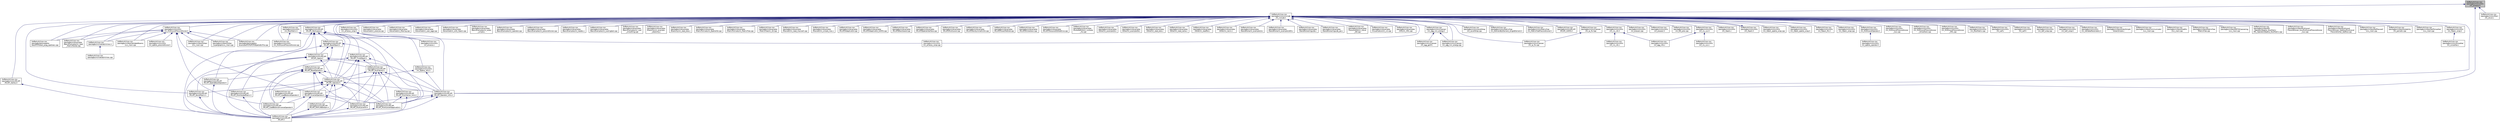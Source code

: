 digraph "3rdParty/trilinos-nox/packages/ml/src/Utils/ml_amesos.h"
{
  edge [fontname="Helvetica",fontsize="10",labelfontname="Helvetica",labelfontsize="10"];
  node [fontname="Helvetica",fontsize="10",shape=record];
  Node40 [label="3rdParty/trilinos-nox\l/packages/ml/src/Utils\l/ml_amesos.h",height=0.2,width=0.4,color="black", fillcolor="grey75", style="filled", fontcolor="black"];
  Node40 -> Node41 [dir="back",color="midnightblue",fontsize="10",style="solid",fontname="Helvetica"];
  Node41 [label="3rdParty/trilinos-nox\l/packages/ml/src/Include\l/ml_include.h",height=0.2,width=0.4,color="black", fillcolor="white", style="filled",URL="$d4/dfb/ml__include_8h.html"];
  Node41 -> Node42 [dir="back",color="midnightblue",fontsize="10",style="solid",fontname="Helvetica"];
  Node42 [label="3rdParty/trilinos-nox\l/packages/belos/epetra\l/example/PCPG/PCPGEpetraExFile.cpp",height=0.2,width=0.4,color="black", fillcolor="white", style="filled",URL="$d2/de7/_p_c_p_g_epetra_ex_file_8cpp.html"];
  Node41 -> Node43 [dir="back",color="midnightblue",fontsize="10",style="solid",fontname="Helvetica"];
  Node43 [label="3rdParty/trilinos-nox\l/packages/belos/epetra\l/test/PCPG/test_pcpg_epetraex.cpp",height=0.2,width=0.4,color="black", fillcolor="white", style="filled",URL="$d1/db6/test__pcpg__epetraex_8cpp.html"];
  Node41 -> Node44 [dir="back",color="midnightblue",fontsize="10",style="solid",fontname="Helvetica"];
  Node44 [label="3rdParty/trilinos-nox\l/packages/ml/examples\l/Advanced/ml_analyze.cpp",height=0.2,width=0.4,color="black", fillcolor="white", style="filled",URL="$d8/d40/ml__analyze_8cpp.html"];
  Node41 -> Node45 [dir="back",color="midnightblue",fontsize="10",style="solid",fontname="Helvetica"];
  Node45 [label="3rdParty/trilinos-nox\l/packages/ml/examples\l/Advanced/ml_filtering.cpp",height=0.2,width=0.4,color="black", fillcolor="white", style="filled",URL="$d1/d01/ml__filtering_8cpp.html"];
  Node41 -> Node46 [dir="back",color="midnightblue",fontsize="10",style="solid",fontname="Helvetica"];
  Node46 [label="3rdParty/trilinos-nox\l/packages/ml/examples\l/Advanced/ml_user_aggr.cpp",height=0.2,width=0.4,color="black", fillcolor="white", style="filled",URL="$de/d41/ml__user__aggr_8cpp.html"];
  Node41 -> Node47 [dir="back",color="midnightblue",fontsize="10",style="solid",fontname="Helvetica"];
  Node47 [label="3rdParty/trilinos-nox\l/packages/ml/examples\l/Advanced/ml_with_ifpack.cpp",height=0.2,width=0.4,color="black", fillcolor="white", style="filled",URL="$dd/dea/ml__with__ifpack_8cpp.html"];
  Node41 -> Node48 [dir="back",color="midnightblue",fontsize="10",style="solid",fontname="Helvetica"];
  Node48 [label="3rdParty/trilinos-nox\l/packages/ml/examples\l/BasicExamples/ml_aztec\l_simple.c",height=0.2,width=0.4,color="black", fillcolor="white", style="filled",URL="$d9/df7/ml__aztec__simple_8c.html"];
  Node41 -> Node49 [dir="back",color="midnightblue",fontsize="10",style="solid",fontname="Helvetica"];
  Node49 [label="3rdParty/trilinos-nox\l/packages/ml/examples\l/BasicExamples/ml_operator.cpp",height=0.2,width=0.4,color="black", fillcolor="white", style="filled",URL="$d4/d4d/ml__operator_8cpp.html"];
  Node41 -> Node50 [dir="back",color="midnightblue",fontsize="10",style="solid",fontname="Helvetica"];
  Node50 [label="3rdParty/trilinos-nox\l/packages/ml/examples\l/BasicExamples/ml_preconditioner.cpp",height=0.2,width=0.4,color="black", fillcolor="white", style="filled",URL="$d8/ded/ml__preconditioner_8cpp.html"];
  Node41 -> Node51 [dir="back",color="midnightblue",fontsize="10",style="solid",fontname="Helvetica"];
  Node51 [label="3rdParty/trilinos-nox\l/packages/ml/examples\l/BasicExamples/ml_read\l_MatrixMarket.cpp",height=0.2,width=0.4,color="black", fillcolor="white", style="filled",URL="$df/d76/ml__read___matrix_market_8cpp.html"];
  Node41 -> Node52 [dir="back",color="midnightblue",fontsize="10",style="solid",fontname="Helvetica"];
  Node52 [label="3rdParty/trilinos-nox\l/packages/ml/examples\l/BasicExamples/ml_readex.c",height=0.2,width=0.4,color="black", fillcolor="white", style="filled",URL="$d4/d1d/ml__readex_8c.html"];
  Node41 -> Node53 [dir="back",color="midnightblue",fontsize="10",style="solid",fontname="Helvetica"];
  Node53 [label="3rdParty/trilinos-nox\l/packages/ml/examples\l/BasicExamples/ml_scalingtest.cpp",height=0.2,width=0.4,color="black", fillcolor="white", style="filled",URL="$dc/d28/ml__scalingtest_8cpp.html"];
  Node41 -> Node54 [dir="back",color="midnightblue",fontsize="10",style="solid",fontname="Helvetica"];
  Node54 [label="3rdParty/trilinos-nox\l/packages/ml/examples\l/BasicExamples/ml_user\l_smoothing.cpp",height=0.2,width=0.4,color="black", fillcolor="white", style="filled",URL="$df/de6/ml__user__smoothing_8cpp.html"];
  Node41 -> Node55 [dir="back",color="midnightblue",fontsize="10",style="solid",fontname="Helvetica"];
  Node55 [label="3rdParty/trilinos-nox\l/packages/ml/examples\l/Elasticity/ml_example\l_elasticity.c",height=0.2,width=0.4,color="black", fillcolor="white", style="filled",URL="$d3/d7c/ml__example__elasticity_8c.html"];
  Node41 -> Node56 [dir="back",color="midnightblue",fontsize="10",style="solid",fontname="Helvetica"];
  Node56 [label="3rdParty/trilinos-nox\l/packages/ml/examples\l/Elasticity/ml_read_elas.c",height=0.2,width=0.4,color="black", fillcolor="white", style="filled",URL="$d4/d9b/_elasticity_2ml__read__elas_8c.html"];
  Node41 -> Node57 [dir="back",color="midnightblue",fontsize="10",style="solid",fontname="Helvetica"];
  Node57 [label="3rdParty/trilinos-nox\l/packages/ml/examples\l/MatrixFormats/ml_EpetraVbr.cpp",height=0.2,width=0.4,color="black", fillcolor="white", style="filled",URL="$de/dfc/ml___epetra_vbr_8cpp.html"];
  Node41 -> Node58 [dir="back",color="midnightblue",fontsize="10",style="solid",fontname="Helvetica"];
  Node58 [label="3rdParty/trilinos-nox\l/packages/ml/examples\l/MatrixFormats/ml_MatrixFree.cpp",height=0.2,width=0.4,color="black", fillcolor="white", style="filled",URL="$d0/d18/ml___matrix_free_8cpp.html"];
  Node41 -> Node59 [dir="back",color="midnightblue",fontsize="10",style="solid",fontname="Helvetica"];
  Node59 [label="3rdParty/trilinos-nox\l/packages/ml/examples\l/MatrixFree/ml_1D.cpp",height=0.2,width=0.4,color="black", fillcolor="white", style="filled",URL="$d2/d3f/ml__1_d_8cpp.html"];
  Node41 -> Node60 [dir="back",color="midnightblue",fontsize="10",style="solid",fontname="Helvetica"];
  Node60 [label="3rdParty/trilinos-nox\l/packages/ml/examples\l/Maxwell/ml_read_maxwell.cpp",height=0.2,width=0.4,color="black", fillcolor="white", style="filled",URL="$d1/d13/ml__read__maxwell_8cpp.html"];
  Node41 -> Node61 [dir="back",color="midnightblue",fontsize="10",style="solid",fontname="Helvetica"];
  Node61 [label="3rdParty/trilinos-nox\l/packages/ml/examples\l/Maxwell/ml_simple_max.c",height=0.2,width=0.4,color="black", fillcolor="white", style="filled",URL="$d5/d21/ml__simple__max_8c.html"];
  Node41 -> Node62 [dir="back",color="midnightblue",fontsize="10",style="solid",fontname="Helvetica"];
  Node62 [label="3rdParty/trilinos-nox\l/packages/ml/examples\l/MLAPI/AdaptiveSA.cpp",height=0.2,width=0.4,color="black", fillcolor="white", style="filled",URL="$d7/de8/_adaptive_s_a_8cpp.html"];
  Node41 -> Node63 [dir="back",color="midnightblue",fontsize="10",style="solid",fontname="Helvetica"];
  Node63 [label="3rdParty/trilinos-nox\l/packages/ml/examples\l/MLAPI/AdaptiveSA_SAMIS.cpp",height=0.2,width=0.4,color="black", fillcolor="white", style="filled",URL="$d3/df9/_adaptive_s_a___s_a_m_i_s_8cpp.html"];
  Node41 -> Node64 [dir="back",color="midnightblue",fontsize="10",style="solid",fontname="Helvetica"];
  Node64 [label="3rdParty/trilinos-nox\l/packages/ml/examples\l/MLAPI/Blackboard.cpp",height=0.2,width=0.4,color="black", fillcolor="white", style="filled",URL="$da/dd6/_blackboard_8cpp.html"];
  Node41 -> Node65 [dir="back",color="midnightblue",fontsize="10",style="solid",fontname="Helvetica"];
  Node65 [label="3rdParty/trilinos-nox\l/packages/ml/examples\l/MLAPI/EpetraInterface.cpp",height=0.2,width=0.4,color="black", fillcolor="white", style="filled",URL="$dd/df3/_epetra_interface_8cpp.html"];
  Node41 -> Node66 [dir="back",color="midnightblue",fontsize="10",style="solid",fontname="Helvetica"];
  Node66 [label="3rdParty/trilinos-nox\l/packages/ml/examples\l/MLAPI/MultiLevel.cpp",height=0.2,width=0.4,color="black", fillcolor="white", style="filled",URL="$db/d07/_multi_level_8cpp.html"];
  Node41 -> Node67 [dir="back",color="midnightblue",fontsize="10",style="solid",fontname="Helvetica"];
  Node67 [label="3rdParty/trilinos-nox\l/packages/ml/examples\l/MLAPI/NonSymmetricSA.cpp",height=0.2,width=0.4,color="black", fillcolor="white", style="filled",URL="$dc/dcf/_non_symmetric_s_a_8cpp.html"];
  Node41 -> Node68 [dir="back",color="midnightblue",fontsize="10",style="solid",fontname="Helvetica"];
  Node68 [label="3rdParty/trilinos-nox\l/packages/ml/examples\l/MLAPI/PowerMethod.cpp",height=0.2,width=0.4,color="black", fillcolor="white", style="filled",URL="$d7/d94/_power_method_8cpp.html"];
  Node41 -> Node69 [dir="back",color="midnightblue",fontsize="10",style="solid",fontname="Helvetica"];
  Node69 [label="3rdParty/trilinos-nox\l/packages/ml/examples\l/MLAPI/Richardson.cpp",height=0.2,width=0.4,color="black", fillcolor="white", style="filled",URL="$df/d7a/_richardson_8cpp.html"];
  Node41 -> Node70 [dir="back",color="midnightblue",fontsize="10",style="solid",fontname="Helvetica"];
  Node70 [label="3rdParty/trilinos-nox\l/packages/ml/examples\l/MLAPI/TwoLevelDDAdditive.cpp",height=0.2,width=0.4,color="black", fillcolor="white", style="filled",URL="$d8/da6/_two_level_d_d_additive_8cpp.html"];
  Node41 -> Node71 [dir="back",color="midnightblue",fontsize="10",style="solid",fontname="Helvetica"];
  Node71 [label="3rdParty/trilinos-nox\l/packages/ml/examples\l/MultipleRHS/ml_multiple\l_rhs.cpp",height=0.2,width=0.4,color="black", fillcolor="white", style="filled",URL="$da/d74/ml__multiple__rhs_8cpp.html"];
  Node41 -> Node72 [dir="back",color="midnightblue",fontsize="10",style="solid",fontname="Helvetica"];
  Node72 [label="3rdParty/trilinos-nox\l/packages/ml/examples\l/Other/ml_example2d.c",height=0.2,width=0.4,color="black", fillcolor="white", style="filled",URL="$d3/d64/ml__example2d_8c.html"];
  Node41 -> Node73 [dir="back",color="midnightblue",fontsize="10",style="solid",fontname="Helvetica"];
  Node73 [label="3rdParty/trilinos-nox\l/packages/ml/examples\l/Other/ml_example3d.c",height=0.2,width=0.4,color="black", fillcolor="white", style="filled",URL="$d2/de3/ml__example3d_8c.html"];
  Node41 -> Node74 [dir="back",color="midnightblue",fontsize="10",style="solid",fontname="Helvetica"];
  Node74 [label="3rdParty/trilinos-nox\l/packages/ml/examples\l/Other/ml_read_elas.c",height=0.2,width=0.4,color="black", fillcolor="white", style="filled",URL="$d3/dd7/_other_2ml__read__elas_8c.html"];
  Node41 -> Node75 [dir="back",color="midnightblue",fontsize="10",style="solid",fontname="Helvetica"];
  Node75 [label="3rdParty/trilinos-nox\l/packages/ml/examples\l/Other/ml_read_salsa.c",height=0.2,width=0.4,color="black", fillcolor="white", style="filled",URL="$d5/d0b/ml__read__salsa_8c.html"];
  Node41 -> Node76 [dir="back",color="midnightblue",fontsize="10",style="solid",fontname="Helvetica"];
  Node76 [label="3rdParty/trilinos-nox\l/packages/ml/examples\l/Other/ml_readfile.c",height=0.2,width=0.4,color="black", fillcolor="white", style="filled",URL="$d4/d26/ml__readfile_8c.html"];
  Node41 -> Node77 [dir="back",color="midnightblue",fontsize="10",style="solid",fontname="Helvetica"];
  Node77 [label="3rdParty/trilinos-nox\l/packages/ml/examples\l/Other/ml_recirc.c",height=0.2,width=0.4,color="black", fillcolor="white", style="filled",URL="$d3/dab/ml__recirc_8c.html"];
  Node41 -> Node78 [dir="back",color="midnightblue",fontsize="10",style="solid",fontname="Helvetica"];
  Node78 [label="3rdParty/trilinos-nox\l/packages/ml/examples\l/StandAlone/ml_example1d.c",height=0.2,width=0.4,color="black", fillcolor="white", style="filled",URL="$dd/da7/ml__example1d_8c.html"];
  Node41 -> Node79 [dir="back",color="midnightblue",fontsize="10",style="solid",fontname="Helvetica"];
  Node79 [label="3rdParty/trilinos-nox\l/packages/ml/examples\l/StandAlone/ml_example1dGS.c",height=0.2,width=0.4,color="black", fillcolor="white", style="filled",URL="$db/d37/ml__example1d_g_s_8c.html"];
  Node41 -> Node80 [dir="back",color="midnightblue",fontsize="10",style="solid",fontname="Helvetica"];
  Node80 [label="3rdParty/trilinos-nox\l/packages/ml/examples\l/StandAlone/mlguide.c",height=0.2,width=0.4,color="black", fillcolor="white", style="filled",URL="$d5/d8c/mlguide_8c.html"];
  Node41 -> Node81 [dir="back",color="midnightblue",fontsize="10",style="solid",fontname="Helvetica"];
  Node81 [label="3rdParty/trilinos-nox\l/packages/ml/examples\l/StandAlone/mlguide_par.c",height=0.2,width=0.4,color="black", fillcolor="white", style="filled",URL="$da/db8/mlguide__par_8c.html"];
  Node41 -> Node82 [dir="back",color="midnightblue",fontsize="10",style="solid",fontname="Helvetica"];
  Node82 [label="3rdParty/trilinos-nox\l/packages/ml/examples\l/TwoLevelDD/ml_2level\l_DD.cpp",height=0.2,width=0.4,color="black", fillcolor="white", style="filled",URL="$d9/d91/ml__2level___d_d_8cpp.html"];
  Node41 -> Node83 [dir="back",color="midnightblue",fontsize="10",style="solid",fontname="Helvetica"];
  Node83 [label="3rdParty/trilinos-nox\l/packages/ml/examples\l/Visualization/ml_viz.cpp",height=0.2,width=0.4,color="black", fillcolor="white", style="filled",URL="$d3/d8c/ml__viz_8cpp.html"];
  Node41 -> Node84 [dir="back",color="midnightblue",fontsize="10",style="solid",fontname="Helvetica"];
  Node84 [label="3rdParty/trilinos-nox\l/packages/ml/examples\l/XML/ml_XML.cpp",height=0.2,width=0.4,color="black", fillcolor="white", style="filled",URL="$dc/de3/ml___x_m_l_8cpp.html"];
  Node41 -> Node85 [dir="back",color="midnightblue",fontsize="10",style="solid",fontname="Helvetica"];
  Node85 [label="3rdParty/trilinos-nox\l/packages/ml/matlab/mlmex.h",height=0.2,width=0.4,color="black", fillcolor="white", style="filled",URL="$dc/d04/mlmex_8h.html"];
  Node85 -> Node86 [dir="back",color="midnightblue",fontsize="10",style="solid",fontname="Helvetica"];
  Node86 [label="3rdParty/trilinos-nox\l/packages/ml/matlab/mlmex.cpp",height=0.2,width=0.4,color="black", fillcolor="white", style="filled",URL="$df/d03/mlmex_8cpp.html"];
  Node41 -> Node87 [dir="back",color="midnightblue",fontsize="10",style="solid",fontname="Helvetica"];
  Node87 [label="3rdParty/trilinos-nox\l/packages/ml/src/Coarsen\l/ml_agg_min_energy.h",height=0.2,width=0.4,color="black", fillcolor="white", style="filled",URL="$d3/d4f/ml__agg__min__energy_8h.html"];
  Node87 -> Node88 [dir="back",color="midnightblue",fontsize="10",style="solid",fontname="Helvetica"];
  Node88 [label="3rdParty/trilinos-nox\l/packages/ml/src/Coarsen\l/ml_agg_genP.c",height=0.2,width=0.4,color="black", fillcolor="white", style="filled",URL="$d3/d7d/ml__agg__gen_p_8c.html"];
  Node87 -> Node89 [dir="back",color="midnightblue",fontsize="10",style="solid",fontname="Helvetica"];
  Node89 [label="3rdParty/trilinos-nox\l/packages/ml/src/Coarsen\l/ml_agg_min_energy.cpp",height=0.2,width=0.4,color="black", fillcolor="white", style="filled",URL="$d7/d1e/ml__agg__min__energy_8cpp.html"];
  Node41 -> Node89 [dir="back",color="midnightblue",fontsize="10",style="solid",fontname="Helvetica"];
  Node41 -> Node90 [dir="back",color="midnightblue",fontsize="10",style="solid",fontname="Helvetica"];
  Node90 [label="3rdParty/trilinos-nox\l/packages/ml/src/Coarsen\l/ml_qr_fix.cpp",height=0.2,width=0.4,color="black", fillcolor="white", style="filled",URL="$dc/dee/ml__qr__fix_8cpp.html"];
  Node41 -> Node91 [dir="back",color="midnightblue",fontsize="10",style="solid",fontname="Helvetica"];
  Node91 [label="3rdParty/trilinos-nox\l/packages/ml/src/Coarsen\l/ml_qr_fix.hpp",height=0.2,width=0.4,color="black", fillcolor="white", style="filled",URL="$d5/dce/ml__qr__fix_8hpp.html"];
  Node91 -> Node90 [dir="back",color="midnightblue",fontsize="10",style="solid",fontname="Helvetica"];
  Node41 -> Node92 [dir="back",color="midnightblue",fontsize="10",style="solid",fontname="Helvetica"];
  Node92 [label="3rdParty/trilinos-nox\l/packages/ml/src/LevelWrap\l/ml_LevelWrap.cpp",height=0.2,width=0.4,color="black", fillcolor="white", style="filled",URL="$d0/d7e/ml___level_wrap_8cpp.html"];
  Node41 -> Node93 [dir="back",color="midnightblue",fontsize="10",style="solid",fontname="Helvetica"];
  Node93 [label="3rdParty/trilinos-nox\l/packages/ml/src/MatrixFree\l/ml_ElementByElement_SingleElement.h",height=0.2,width=0.4,color="black", fillcolor="white", style="filled",URL="$d2/def/ml___element_by_element___single_element_8h.html"];
  Node41 -> Node94 [dir="back",color="midnightblue",fontsize="10",style="solid",fontname="Helvetica"];
  Node94 [label="3rdParty/trilinos-nox\l/packages/ml/src/MatrixFree\l/ml_MatrixFreePreconditioner.h",height=0.2,width=0.4,color="black", fillcolor="white", style="filled",URL="$d9/db7/ml___matrix_free_preconditioner_8h.html"];
  Node41 -> Node95 [dir="back",color="midnightblue",fontsize="10",style="solid",fontname="Helvetica"];
  Node95 [label="3rdParty/trilinos-nox\l/packages/ml/src/MLAPI\l/MLAPI_Workspace.h",height=0.2,width=0.4,color="black", fillcolor="white", style="filled",URL="$dc/d94/_m_l_a_p_i___workspace_8h.html",tooltip="Collection of utilities for workspace. "];
  Node95 -> Node96 [dir="back",color="midnightblue",fontsize="10",style="solid",fontname="Helvetica"];
  Node96 [label="3rdParty/trilinos-nox\l/packages/ml/src/MLAPI\l/MLAPI.h",height=0.2,width=0.4,color="black", fillcolor="white", style="filled",URL="$d2/d11/_m_l_a_p_i_8h.html"];
  Node95 -> Node97 [dir="back",color="midnightblue",fontsize="10",style="solid",fontname="Helvetica"];
  Node97 [label="3rdParty/trilinos-nox\l/packages/ml/src/MLAPI\l/MLAPI_BaseObject.h",height=0.2,width=0.4,color="black", fillcolor="white", style="filled",URL="$dc/db3/_m_l_a_p_i___base_object_8h.html",tooltip="Base MLAPI object. "];
  Node97 -> Node96 [dir="back",color="midnightblue",fontsize="10",style="solid",fontname="Helvetica"];
  Node97 -> Node98 [dir="back",color="midnightblue",fontsize="10",style="solid",fontname="Helvetica"];
  Node98 [label="3rdParty/trilinos-nox\l/packages/ml/src/MLAPI\l/MLAPI_Space.h",height=0.2,width=0.4,color="black", fillcolor="white", style="filled",URL="$d4/d8b/_m_l_a_p_i___space_8h.html",tooltip="Class to specify the number and distribution among processes of elements. "];
  Node98 -> Node96 [dir="back",color="midnightblue",fontsize="10",style="solid",fontname="Helvetica"];
  Node98 -> Node99 [dir="back",color="midnightblue",fontsize="10",style="solid",fontname="Helvetica"];
  Node99 [label="3rdParty/trilinos-nox\l/packages/ml/src/MLAPI\l/MLAPI_MultiVector.h",height=0.2,width=0.4,color="black", fillcolor="white", style="filled",URL="$d6/d32/_m_l_a_p_i___multi_vector_8h.html",tooltip="MLAPI wrapper for double vectors. "];
  Node99 -> Node96 [dir="back",color="midnightblue",fontsize="10",style="solid",fontname="Helvetica"];
  Node99 -> Node100 [dir="back",color="midnightblue",fontsize="10",style="solid",fontname="Helvetica"];
  Node100 [label="3rdParty/trilinos-nox\l/packages/ml/src/MLAPI\l/MLAPI_MultiVector_Utils.h",height=0.2,width=0.4,color="black", fillcolor="white", style="filled",URL="$d0/dfa/_m_l_a_p_i___multi_vector___utils_8h.html",tooltip="Utilities for MultiVector&#39;s. "];
  Node100 -> Node96 [dir="back",color="midnightblue",fontsize="10",style="solid",fontname="Helvetica"];
  Node100 -> Node101 [dir="back",color="midnightblue",fontsize="10",style="solid",fontname="Helvetica"];
  Node101 [label="3rdParty/trilinos-nox\l/packages/ml/src/MLAPI\l/MLAPI_MultiLevelAdaptiveSA.h",height=0.2,width=0.4,color="black", fillcolor="white", style="filled",URL="$d8/d34/_m_l_a_p_i___multi_level_adaptive_s_a_8h.html",tooltip="Adaptive smoothed aggregation preconditioner. "];
  Node101 -> Node96 [dir="back",color="midnightblue",fontsize="10",style="solid",fontname="Helvetica"];
  Node99 -> Node102 [dir="back",color="midnightblue",fontsize="10",style="solid",fontname="Helvetica"];
  Node102 [label="3rdParty/trilinos-nox\l/packages/ml/src/MLAPI\l/MLAPI_Operator.h",height=0.2,width=0.4,color="black", fillcolor="white", style="filled",URL="$da/d2e/_m_l_a_p_i___operator_8h.html",tooltip="Basic class to define operators within MLAPI. "];
  Node102 -> Node96 [dir="back",color="midnightblue",fontsize="10",style="solid",fontname="Helvetica"];
  Node102 -> Node103 [dir="back",color="midnightblue",fontsize="10",style="solid",fontname="Helvetica"];
  Node103 [label="3rdParty/trilinos-nox\l/packages/ml/src/MLAPI\l/MLAPI_Operator_Utils.h",height=0.2,width=0.4,color="black", fillcolor="white", style="filled",URL="$d0/de3/_m_l_a_p_i___operator___utils_8h.html",tooltip="Suite of utilities for MLAPI::Operator objects. "];
  Node103 -> Node96 [dir="back",color="midnightblue",fontsize="10",style="solid",fontname="Helvetica"];
  Node103 -> Node104 [dir="back",color="midnightblue",fontsize="10",style="solid",fontname="Helvetica"];
  Node104 [label="3rdParty/trilinos-nox\l/packages/ml/src/MLAPI\l/MLAPI_MultiLevelSA.h",height=0.2,width=0.4,color="black", fillcolor="white", style="filled",URL="$d5/d66/_m_l_a_p_i___multi_level_s_a_8h.html",tooltip="Standard smoothed aggregation multilevel preconditioner. "];
  Node104 -> Node96 [dir="back",color="midnightblue",fontsize="10",style="solid",fontname="Helvetica"];
  Node103 -> Node101 [dir="back",color="midnightblue",fontsize="10",style="solid",fontname="Helvetica"];
  Node102 -> Node105 [dir="back",color="midnightblue",fontsize="10",style="solid",fontname="Helvetica"];
  Node105 [label="3rdParty/trilinos-nox\l/packages/ml/src/MLAPI\l/MLAPI_InverseOperator.h",height=0.2,width=0.4,color="black", fillcolor="white", style="filled",URL="$da/d94/_m_l_a_p_i___inverse_operator_8h.html",tooltip="Base class for smoothers and coarse solvers. "];
  Node105 -> Node96 [dir="back",color="midnightblue",fontsize="10",style="solid",fontname="Helvetica"];
  Node105 -> Node104 [dir="back",color="midnightblue",fontsize="10",style="solid",fontname="Helvetica"];
  Node105 -> Node101 [dir="back",color="midnightblue",fontsize="10",style="solid",fontname="Helvetica"];
  Node105 -> Node106 [dir="back",color="midnightblue",fontsize="10",style="solid",fontname="Helvetica"];
  Node106 [label="3rdParty/trilinos-nox\l/packages/ml/src/MLAPI\l/MLAPI_LoadBalanceInverseOperator.h",height=0.2,width=0.4,color="black", fillcolor="white", style="filled",URL="$d4/dc7/_m_l_a_p_i___load_balance_inverse_operator_8h.html",tooltip="wraps an MLAPI inverseoperator with zero rows on some processors. "];
  Node102 -> Node104 [dir="back",color="midnightblue",fontsize="10",style="solid",fontname="Helvetica"];
  Node102 -> Node101 [dir="back",color="midnightblue",fontsize="10",style="solid",fontname="Helvetica"];
  Node102 -> Node107 [dir="back",color="midnightblue",fontsize="10",style="solid",fontname="Helvetica"];
  Node107 [label="3rdParty/trilinos-nox\l/packages/ml/src/MLAPI\l/MLAPI_MATLABStream.h",height=0.2,width=0.4,color="black", fillcolor="white", style="filled",URL="$d5/d85/_m_l_a_p_i___m_a_t_l_a_b_stream_8h.html",tooltip="Basic stream to save in a MATLAB-compatible file MLAPI objects. "];
  Node107 -> Node96 [dir="back",color="midnightblue",fontsize="10",style="solid",fontname="Helvetica"];
  Node102 -> Node108 [dir="back",color="midnightblue",fontsize="10",style="solid",fontname="Helvetica"];
  Node108 [label="3rdParty/trilinos-nox\l/packages/ml/src/MLAPI\l/MLAPI_SerialMatrix.h",height=0.2,width=0.4,color="black", fillcolor="white", style="filled",URL="$de/da1/_m_l_a_p_i___serial_matrix_8h.html",tooltip="MATLAB-like serial matrix. "];
  Node108 -> Node96 [dir="back",color="midnightblue",fontsize="10",style="solid",fontname="Helvetica"];
  Node102 -> Node109 [dir="back",color="midnightblue",fontsize="10",style="solid",fontname="Helvetica"];
  Node109 [label="3rdParty/trilinos-nox\l/packages/ml/src/MLAPI\l/MLAPI_DistributedMatrix.h",height=0.2,width=0.4,color="black", fillcolor="white", style="filled",URL="$d7/d2a/_m_l_a_p_i___distributed_matrix_8h.html",tooltip="MLAPI wrapper for Epetra_FECrsMatrix, which allows MATLAB-like syntax. "];
  Node109 -> Node96 [dir="back",color="midnightblue",fontsize="10",style="solid",fontname="Helvetica"];
  Node102 -> Node110 [dir="back",color="midnightblue",fontsize="10",style="solid",fontname="Helvetica"];
  Node110 [label="3rdParty/trilinos-nox\l/packages/ml/src/MLAPI\l/MLAPI_LoadBalanceOperator.h",height=0.2,width=0.4,color="black", fillcolor="white", style="filled",URL="$dc/d07/_m_l_a_p_i___load_balance_operator_8h.html",tooltip="wraps an MLAPI operator with zero rows on some processors. "];
  Node110 -> Node106 [dir="back",color="midnightblue",fontsize="10",style="solid",fontname="Helvetica"];
  Node99 -> Node103 [dir="back",color="midnightblue",fontsize="10",style="solid",fontname="Helvetica"];
  Node99 -> Node104 [dir="back",color="midnightblue",fontsize="10",style="solid",fontname="Helvetica"];
  Node99 -> Node101 [dir="back",color="midnightblue",fontsize="10",style="solid",fontname="Helvetica"];
  Node98 -> Node102 [dir="back",color="midnightblue",fontsize="10",style="solid",fontname="Helvetica"];
  Node98 -> Node103 [dir="back",color="midnightblue",fontsize="10",style="solid",fontname="Helvetica"];
  Node98 -> Node108 [dir="back",color="midnightblue",fontsize="10",style="solid",fontname="Helvetica"];
  Node98 -> Node109 [dir="back",color="midnightblue",fontsize="10",style="solid",fontname="Helvetica"];
  Node97 -> Node99 [dir="back",color="midnightblue",fontsize="10",style="solid",fontname="Helvetica"];
  Node97 -> Node111 [dir="back",color="midnightblue",fontsize="10",style="solid",fontname="Helvetica"];
  Node111 [label="3rdParty/trilinos-nox\l/packages/ml/src/MLAPI\l/MLAPI_BaseOperator.h",height=0.2,width=0.4,color="black", fillcolor="white", style="filled",URL="$d1/dbf/_m_l_a_p_i___base_operator_8h.html",tooltip="Base MLAPI operator. "];
  Node111 -> Node102 [dir="back",color="midnightblue",fontsize="10",style="solid",fontname="Helvetica"];
  Node111 -> Node105 [dir="back",color="midnightblue",fontsize="10",style="solid",fontname="Helvetica"];
  Node111 -> Node96 [dir="back",color="midnightblue",fontsize="10",style="solid",fontname="Helvetica"];
  Node111 -> Node112 [dir="back",color="midnightblue",fontsize="10",style="solid",fontname="Helvetica"];
  Node112 [label="3rdParty/trilinos-nox\l/packages/ml/src/MLAPI\l/MLAPI_EpetraBaseOperator.h",height=0.2,width=0.4,color="black", fillcolor="white", style="filled",URL="$dd/d77/_m_l_a_p_i___epetra_base_operator_8h.html",tooltip="Basic class to wrap MLAPI::InverseOperator into Epetra_Operator. "];
  Node112 -> Node96 [dir="back",color="midnightblue",fontsize="10",style="solid",fontname="Helvetica"];
  Node111 -> Node104 [dir="back",color="midnightblue",fontsize="10",style="solid",fontname="Helvetica"];
  Node111 -> Node101 [dir="back",color="midnightblue",fontsize="10",style="solid",fontname="Helvetica"];
  Node111 -> Node106 [dir="back",color="midnightblue",fontsize="10",style="solid",fontname="Helvetica"];
  Node95 -> Node98 [dir="back",color="midnightblue",fontsize="10",style="solid",fontname="Helvetica"];
  Node95 -> Node113 [dir="back",color="midnightblue",fontsize="10",style="solid",fontname="Helvetica"];
  Node113 [label="3rdParty/trilinos-nox\l/packages/ml/src/MLAPI\l/MLAPI_TimeObject.h",height=0.2,width=0.4,color="black", fillcolor="white", style="filled",URL="$df/d6f/_m_l_a_p_i___time_object_8h.html"];
  Node113 -> Node99 [dir="back",color="midnightblue",fontsize="10",style="solid",fontname="Helvetica"];
  Node113 -> Node102 [dir="back",color="midnightblue",fontsize="10",style="solid",fontname="Helvetica"];
  Node113 -> Node105 [dir="back",color="midnightblue",fontsize="10",style="solid",fontname="Helvetica"];
  Node113 -> Node104 [dir="back",color="midnightblue",fontsize="10",style="solid",fontname="Helvetica"];
  Node113 -> Node101 [dir="back",color="midnightblue",fontsize="10",style="solid",fontname="Helvetica"];
  Node113 -> Node106 [dir="back",color="midnightblue",fontsize="10",style="solid",fontname="Helvetica"];
  Node95 -> Node102 [dir="back",color="midnightblue",fontsize="10",style="solid",fontname="Helvetica"];
  Node95 -> Node112 [dir="back",color="midnightblue",fontsize="10",style="solid",fontname="Helvetica"];
  Node95 -> Node104 [dir="back",color="midnightblue",fontsize="10",style="solid",fontname="Helvetica"];
  Node95 -> Node101 [dir="back",color="midnightblue",fontsize="10",style="solid",fontname="Helvetica"];
  Node41 -> Node103 [dir="back",color="midnightblue",fontsize="10",style="solid",fontname="Helvetica"];
  Node41 -> Node114 [dir="back",color="midnightblue",fontsize="10",style="solid",fontname="Helvetica"];
  Node114 [label="3rdParty/trilinos-nox\l/packages/ml/src/MLAPI\l/MLAPI_Gallery.h",height=0.2,width=0.4,color="black", fillcolor="white", style="filled",URL="$d3/d28/_m_l_a_p_i___gallery_8h.html",tooltip="MLAPI interface to the Galeri package. "];
  Node114 -> Node96 [dir="back",color="midnightblue",fontsize="10",style="solid",fontname="Helvetica"];
  Node41 -> Node108 [dir="back",color="midnightblue",fontsize="10",style="solid",fontname="Helvetica"];
  Node41 -> Node115 [dir="back",color="midnightblue",fontsize="10",style="solid",fontname="Helvetica"];
  Node115 [label="3rdParty/trilinos-nox\l/packages/ml/src/MLAPI\l/MLAPI_SAMIS.h",height=0.2,width=0.4,color="black", fillcolor="white", style="filled",URL="$dc/d4e/_m_l_a_p_i___s_a_m_i_s_8h.html"];
  Node41 -> Node116 [dir="back",color="midnightblue",fontsize="10",style="solid",fontname="Helvetica"];
  Node116 [label="3rdParty/trilinos-nox\l/packages/ml/src/Utils\l/ml_viz_xyz.h",height=0.2,width=0.4,color="black", fillcolor="white", style="filled",URL="$d1/dec/ml__viz__xyz_8h.html"];
  Node116 -> Node117 [dir="back",color="midnightblue",fontsize="10",style="solid",fontname="Helvetica"];
  Node117 [label="3rdParty/trilinos-nox\l/packages/ml/src/Utils\l/ml_agg_info.c",height=0.2,width=0.4,color="black", fillcolor="white", style="filled",URL="$dc/d29/ml__agg__info_8c.html",tooltip="Various stats on aggregates. "];
  Node116 -> Node118 [dir="back",color="midnightblue",fontsize="10",style="solid",fontname="Helvetica"];
  Node118 [label="3rdParty/trilinos-nox\l/packages/ml/src/Utils\l/ml_viz_xyz.c",height=0.2,width=0.4,color="black", fillcolor="white", style="filled",URL="$de/d8f/ml__viz__xyz_8c.html",tooltip="Prints out information in a simple XYZ format. "];
  Node41 -> Node119 [dir="back",color="midnightblue",fontsize="10",style="solid",fontname="Helvetica"];
  Node119 [label="3rdParty/trilinos-nox\l/packages/ml/src/Utils\l/ml_viz_vtk.h",height=0.2,width=0.4,color="black", fillcolor="white", style="filled",URL="$df/d90/ml__viz__vtk_8h.html"];
  Node119 -> Node117 [dir="back",color="midnightblue",fontsize="10",style="solid",fontname="Helvetica"];
  Node119 -> Node120 [dir="back",color="midnightblue",fontsize="10",style="solid",fontname="Helvetica"];
  Node120 [label="3rdParty/trilinos-nox\l/packages/ml/src/Utils\l/ml_viz_vtk.c",height=0.2,width=0.4,color="black", fillcolor="white", style="filled",URL="$d5/dd1/ml__viz__vtk_8c.html",tooltip="Prints out information in VTK format, readable by Paraview. "];
  Node41 -> Node121 [dir="back",color="midnightblue",fontsize="10",style="solid",fontname="Helvetica"];
  Node121 [label="3rdParty/trilinos-nox\l/packages/ml/src/Utils\l/ml_amesos.c",height=0.2,width=0.4,color="black", fillcolor="white", style="filled",URL="$db/d13/ml__amesos_8c.html"];
  Node41 -> Node122 [dir="back",color="midnightblue",fontsize="10",style="solid",fontname="Helvetica"];
  Node122 [label="3rdParty/trilinos-nox\l/packages/ml/src/Utils\l/ml_amesos_wrap.h",height=0.2,width=0.4,color="black", fillcolor="white", style="filled",URL="$da/d18/ml__amesos__wrap_8h.html",tooltip="Interface to the Trilinos package Amesos. "];
  Node122 -> Node103 [dir="back",color="midnightblue",fontsize="10",style="solid",fontname="Helvetica"];
  Node122 -> Node121 [dir="back",color="midnightblue",fontsize="10",style="solid",fontname="Helvetica"];
  Node122 -> Node123 [dir="back",color="midnightblue",fontsize="10",style="solid",fontname="Helvetica"];
  Node123 [label="3rdParty/trilinos-nox\l/packages/ml/src/Utils\l/ml_amesos_wrap.cpp",height=0.2,width=0.4,color="black", fillcolor="white", style="filled",URL="$dd/d86/ml__amesos__wrap_8cpp.html"];
  Node41 -> Node123 [dir="back",color="midnightblue",fontsize="10",style="solid",fontname="Helvetica"];
  Node41 -> Node124 [dir="back",color="midnightblue",fontsize="10",style="solid",fontname="Helvetica"];
  Node124 [label="3rdParty/trilinos-nox\l/packages/ml/src/Utils\l/ml_anasazi.cpp",height=0.2,width=0.4,color="black", fillcolor="white", style="filled",URL="$dc/dbc/ml__anasazi_8cpp.html"];
  Node41 -> Node125 [dir="back",color="midnightblue",fontsize="10",style="solid",fontname="Helvetica"];
  Node125 [label="3rdParty/trilinos-nox\l/packages/ml/src/Utils\l/ml_anasazi.h",height=0.2,width=0.4,color="black", fillcolor="white", style="filled",URL="$d7/d77/ml__anasazi_8h.html",tooltip="Interface to the Trilinos package Anasazi. "];
  Node41 -> Node126 [dir="back",color="midnightblue",fontsize="10",style="solid",fontname="Helvetica"];
  Node126 [label="3rdParty/trilinos-nox\l/packages/ml/src/Utils\l/ml_DD_prec.cpp",height=0.2,width=0.4,color="black", fillcolor="white", style="filled",URL="$d4/d27/ml___d_d__prec_8cpp.html"];
  Node41 -> Node127 [dir="back",color="midnightblue",fontsize="10",style="solid",fontname="Helvetica"];
  Node127 [label="3rdParty/trilinos-nox\l/packages/ml/src/Utils\l/ml_MultiLevelOperator.h",height=0.2,width=0.4,color="black", fillcolor="white", style="filled",URL="$d0/d2c/ml___multi_level_operator_8h.html",tooltip="Defines an ML preconditioner as a Epetra_Operator derived class. "];
  Node127 -> Node128 [dir="back",color="midnightblue",fontsize="10",style="solid",fontname="Helvetica"];
  Node128 [label="3rdParty/trilinos-nox\l/packages/ml/src/Utils\l/ml_epetra_operator.h",height=0.2,width=0.4,color="black", fillcolor="white", style="filled",URL="$d0/dfe/ml__epetra__operator_8h.html"];
  Node41 -> Node129 [dir="back",color="midnightblue",fontsize="10",style="solid",fontname="Helvetica"];
  Node129 [label="3rdParty/trilinos-nox\l/packages/ml/src/Utils\l/ml_MultiLevelPreconditioner.h",height=0.2,width=0.4,color="black", fillcolor="white", style="filled",URL="$d9/d4d/ml___multi_level_preconditioner_8h.html"];
  Node129 -> Node42 [dir="back",color="midnightblue",fontsize="10",style="solid",fontname="Helvetica"];
  Node129 -> Node43 [dir="back",color="midnightblue",fontsize="10",style="solid",fontname="Helvetica"];
  Node129 -> Node51 [dir="back",color="midnightblue",fontsize="10",style="solid",fontname="Helvetica"];
  Node129 -> Node85 [dir="back",color="midnightblue",fontsize="10",style="solid",fontname="Helvetica"];
  Node129 -> Node105 [dir="back",color="midnightblue",fontsize="10",style="solid",fontname="Helvetica"];
  Node129 -> Node106 [dir="back",color="midnightblue",fontsize="10",style="solid",fontname="Helvetica"];
  Node129 -> Node130 [dir="back",color="midnightblue",fontsize="10",style="solid",fontname="Helvetica"];
  Node130 [label="3rdParty/trilinos-nox\l/packages/ml/src/Utils\l/ml_epetra_preconditioner.h",height=0.2,width=0.4,color="black", fillcolor="white", style="filled",URL="$d9/da3/ml__epetra__preconditioner_8h.html"];
  Node129 -> Node131 [dir="back",color="midnightblue",fontsize="10",style="solid",fontname="Helvetica"];
  Node131 [label="3rdParty/trilinos-nox\l/packages/ml/test/ValidateParams\l/cxx_main.cpp",height=0.2,width=0.4,color="black", fillcolor="white", style="filled",URL="$d3/dbd/ml_2test_2_validate_params_2cxx__main_8cpp.html"];
  Node129 -> Node132 [dir="back",color="midnightblue",fontsize="10",style="solid",fontname="Helvetica"];
  Node132 [label="3rdParty/trilinos-nox\l/packages/ml/test/Zoltan\l/cxx_main.cpp",height=0.2,width=0.4,color="black", fillcolor="white", style="filled",URL="$d5/d69/ml_2test_2_zoltan_2cxx__main_8cpp.html"];
  Node129 -> Node133 [dir="back",color="midnightblue",fontsize="10",style="solid",fontname="Helvetica"];
  Node133 [label="3rdParty/trilinos-nox\l/packages/ml/test/Zoltan\l_hypergraph/cxx_main.cpp",height=0.2,width=0.4,color="black", fillcolor="white", style="filled",URL="$d5/da8/ml_2test_2_zoltan__hypergraph_2cxx__main_8cpp.html"];
  Node41 -> Node134 [dir="back",color="midnightblue",fontsize="10",style="solid",fontname="Helvetica"];
  Node134 [label="3rdParty/trilinos-nox\l/packages/ml/src/Utils\l/ml_epetra_utils.h",height=0.2,width=0.4,color="black", fillcolor="white", style="filled",URL="$d9/d39/ml__epetra__utils_8h.html",tooltip="Interface to the Trilinos package Anasazi. "];
  Node134 -> Node102 [dir="back",color="midnightblue",fontsize="10",style="solid",fontname="Helvetica"];
  Node134 -> Node103 [dir="back",color="midnightblue",fontsize="10",style="solid",fontname="Helvetica"];
  Node41 -> Node135 [dir="back",color="midnightblue",fontsize="10",style="solid",fontname="Helvetica"];
  Node135 [label="3rdParty/trilinos-nox\l/packages/ml/src/Utils\l/ml_ifpack.c",height=0.2,width=0.4,color="black", fillcolor="white", style="filled",URL="$d3/d03/ml__ifpack_8c.html"];
  Node41 -> Node136 [dir="back",color="midnightblue",fontsize="10",style="solid",fontname="Helvetica"];
  Node136 [label="3rdParty/trilinos-nox\l/packages/ml/src/Utils\l/ml_ifpack.h",height=0.2,width=0.4,color="black", fillcolor="white", style="filled",URL="$da/d9f/ml__ifpack_8h.html"];
  Node136 -> Node41 [dir="back",color="midnightblue",fontsize="10",style="solid",fontname="Helvetica"];
  Node41 -> Node137 [dir="back",color="midnightblue",fontsize="10",style="solid",fontname="Helvetica"];
  Node137 [label="3rdParty/trilinos-nox\l/packages/ml/src/Utils\l/ml_ifpack_epetra_wrap.cpp",height=0.2,width=0.4,color="black", fillcolor="white", style="filled",URL="$dc/d01/ml__ifpack__epetra__wrap_8cpp.html"];
  Node41 -> Node138 [dir="back",color="midnightblue",fontsize="10",style="solid",fontname="Helvetica"];
  Node138 [label="3rdParty/trilinos-nox\l/packages/ml/src/Utils\l/ml_ifpack_epetra_wrap.h",height=0.2,width=0.4,color="black", fillcolor="white", style="filled",URL="$d8/d8c/ml__ifpack__epetra__wrap_8h.html"];
  Node41 -> Node139 [dir="back",color="midnightblue",fontsize="10",style="solid",fontname="Helvetica"];
  Node139 [label="3rdParty/trilinos-nox\l/packages/ml/src/Utils\l/ml_Ifpack_ML.h",height=0.2,width=0.4,color="black", fillcolor="white", style="filled",URL="$d6/d67/ml___ifpack___m_l_8h.html"];
  Node41 -> Node140 [dir="back",color="midnightblue",fontsize="10",style="solid",fontname="Helvetica"];
  Node140 [label="3rdParty/trilinos-nox\l/packages/ml/src/Utils\l/ml_ifpack_wrap.cpp",height=0.2,width=0.4,color="black", fillcolor="white", style="filled",URL="$d6/d36/ml__ifpack__wrap_8cpp.html"];
  Node41 -> Node141 [dir="back",color="midnightblue",fontsize="10",style="solid",fontname="Helvetica"];
  Node141 [label="3rdParty/trilinos-nox\l/packages/ml/src/Utils\l/ml_ifpack_wrap.h",height=0.2,width=0.4,color="black", fillcolor="white", style="filled",URL="$d5/d31/ml__ifpack__wrap_8h.html",tooltip="Interface to the Trilinos package Ifpack. "];
  Node141 -> Node142 [dir="back",color="midnightblue",fontsize="10",style="solid",fontname="Helvetica"];
  Node142 [label="3rdParty/trilinos-nox\l/packages/ml/src/Smoother\l/ml_smoother.c",height=0.2,width=0.4,color="black", fillcolor="white", style="filled",URL="$d9/df5/ml__smoother_8c.html"];
  Node41 -> Node143 [dir="back",color="midnightblue",fontsize="10",style="solid",fontname="Helvetica"];
  Node143 [label="3rdParty/trilinos-nox\l/packages/ml/src/Utils\l/ml_MultiLevelPreconditioner.cpp",height=0.2,width=0.4,color="black", fillcolor="white", style="filled",URL="$de/d98/ml___multi_level_preconditioner_8cpp.html",tooltip="ML black-box preconditioner for Epetra_RowMatrix derived classes. "];
  Node41 -> Node144 [dir="back",color="midnightblue",fontsize="10",style="solid",fontname="Helvetica"];
  Node144 [label="3rdParty/trilinos-nox\l/packages/ml/src/Utils\l/ml_RowMatrix.h",height=0.2,width=0.4,color="black", fillcolor="white", style="filled",URL="$d9/dee/ml___row_matrix_8h.html",tooltip="Wrapper from ML_Operator to Epetra_RowMatrix. "];
  Node144 -> Node102 [dir="back",color="midnightblue",fontsize="10",style="solid",fontname="Helvetica"];
  Node144 -> Node143 [dir="back",color="midnightblue",fontsize="10",style="solid",fontname="Helvetica"];
  Node41 -> Node145 [dir="back",color="midnightblue",fontsize="10",style="solid",fontname="Helvetica"];
  Node145 [label="3rdParty/trilinos-nox\l/packages/ml/src/Utils\l/ml_MultiLevelPreconditioner\l_Aux.cpp",height=0.2,width=0.4,color="black", fillcolor="white", style="filled",URL="$d0/de1/ml___multi_level_preconditioner___aux_8cpp.html"];
  Node41 -> Node146 [dir="back",color="midnightblue",fontsize="10",style="solid",fontname="Helvetica"];
  Node146 [label="3rdParty/trilinos-nox\l/packages/ml/src/Utils\l/ml_MultiLevelPreconditioner\l_Smoothers.cpp",height=0.2,width=0.4,color="black", fillcolor="white", style="filled",URL="$db/d1a/ml___multi_level_preconditioner___smoothers_8cpp.html",tooltip="ML black-box preconditioner for Epetra_RowMatrix derived classes. "];
  Node41 -> Node147 [dir="back",color="midnightblue",fontsize="10",style="solid",fontname="Helvetica"];
  Node147 [label="3rdParty/trilinos-nox\l/packages/ml/src/Utils\l/ml_MultiLevelPreconditioner\l_XML.cpp",height=0.2,width=0.4,color="black", fillcolor="white", style="filled",URL="$db/dc3/ml___multi_level_preconditioner___x_m_l_8cpp.html",tooltip="Converter from an XML file to internally stored Teuchos::ParameterList. "];
  Node41 -> Node148 [dir="back",color="midnightblue",fontsize="10",style="solid",fontname="Helvetica"];
  Node148 [label="3rdParty/trilinos-nox\l/packages/ml/src/Utils\l/ml_RowMatrix.cpp",height=0.2,width=0.4,color="black", fillcolor="white", style="filled",URL="$d4/d44/ml___row_matrix_8cpp.html"];
  Node41 -> Node149 [dir="back",color="midnightblue",fontsize="10",style="solid",fontname="Helvetica"];
  Node149 [label="3rdParty/trilinos-nox\l/packages/ml/src/Utils\l/ml_self.c",height=0.2,width=0.4,color="black", fillcolor="white", style="filled",URL="$d1/d56/ml__self_8c.html"];
  Node41 -> Node150 [dir="back",color="midnightblue",fontsize="10",style="solid",fontname="Helvetica"];
  Node150 [label="3rdParty/trilinos-nox\l/packages/ml/src/Utils\l/ml_self.h",height=0.2,width=0.4,color="black", fillcolor="white", style="filled",URL="$d3/d0e/ml__self_8h.html"];
  Node41 -> Node151 [dir="back",color="midnightblue",fontsize="10",style="solid",fontname="Helvetica"];
  Node151 [label="3rdParty/trilinos-nox\l/packages/ml/src/Utils\l/ml_self_wrap.cpp",height=0.2,width=0.4,color="black", fillcolor="white", style="filled",URL="$d3/dc3/ml__self__wrap_8cpp.html"];
  Node41 -> Node152 [dir="back",color="midnightblue",fontsize="10",style="solid",fontname="Helvetica"];
  Node152 [label="3rdParty/trilinos-nox\l/packages/ml/src/Utils\l/ml_self_wrap.h",height=0.2,width=0.4,color="black", fillcolor="white", style="filled",URL="$d4/dc2/ml__self__wrap_8h.html"];
  Node41 -> Node153 [dir="back",color="midnightblue",fontsize="10",style="solid",fontname="Helvetica"];
  Node153 [label="3rdParty/trilinos-nox\l/packages/ml/src/Utils\l/ml_ValidateParameters.h",height=0.2,width=0.4,color="black", fillcolor="white", style="filled",URL="$d3/daa/ml___validate_parameters_8h.html",tooltip="Parameter Validation for ML. "];
  Node41 -> Node154 [dir="back",color="midnightblue",fontsize="10",style="solid",fontname="Helvetica"];
  Node154 [label="3rdParty/trilinos-nox\l/packages/ml/test/AztecSimple\l/AztecSimple.c",height=0.2,width=0.4,color="black", fillcolor="white", style="filled",URL="$d6/d38/_aztec_simple_8c.html"];
  Node41 -> Node155 [dir="back",color="midnightblue",fontsize="10",style="solid",fontname="Helvetica"];
  Node155 [label="3rdParty/trilinos-nox\l/packages/ml/test/Communicator\l/cxx_main.cpp",height=0.2,width=0.4,color="black", fillcolor="white", style="filled",URL="$d9/de5/ml_2test_2_communicator_2cxx__main_8cpp.html"];
  Node41 -> Node156 [dir="back",color="midnightblue",fontsize="10",style="solid",fontname="Helvetica"];
  Node156 [label="3rdParty/trilinos-nox\l/packages/ml/test/GradDiv\l/cxx_main.cpp",height=0.2,width=0.4,color="black", fillcolor="white", style="filled",URL="$d6/d79/ml_2test_2_grad_div_2cxx__main_8cpp.html"];
  Node41 -> Node157 [dir="back",color="midnightblue",fontsize="10",style="solid",fontname="Helvetica"];
  Node157 [label="3rdParty/trilinos-nox\l/packages/ml/test/MatrixFree\l/MatrixFree.cpp",height=0.2,width=0.4,color="black", fillcolor="white", style="filled",URL="$dc/db7/_matrix_free_8cpp.html"];
  Node41 -> Node158 [dir="back",color="midnightblue",fontsize="10",style="solid",fontname="Helvetica"];
  Node158 [label="3rdParty/trilinos-nox\l/packages/ml/test/METISCoarsening\l/cxx_main.cpp",height=0.2,width=0.4,color="black", fillcolor="white", style="filled",URL="$dc/db9/ml_2test_2_m_e_t_i_s_coarsening_2cxx__main_8cpp.html"];
  Node41 -> Node159 [dir="back",color="midnightblue",fontsize="10",style="solid",fontname="Helvetica"];
  Node159 [label="3rdParty/trilinos-nox\l/packages/ml/test/ML\l_Operator2Epetra_RowMatrix\l/ML_Operator2Epetra_RowMatrix.cpp",height=0.2,width=0.4,color="black", fillcolor="white", style="filled",URL="$df/d55/_m_l___operator2_epetra___row_matrix_8cpp.html"];
  Node41 -> Node160 [dir="back",color="midnightblue",fontsize="10",style="solid",fontname="Helvetica"];
  Node160 [label="3rdParty/trilinos-nox\l/packages/ml/test/MultiLevel\lPreconditioner_Aux/MultiLevelPreconditioner\l_Aux.cpp",height=0.2,width=0.4,color="black", fillcolor="white", style="filled",URL="$d4/d04/_multi_level_preconditioner___aux_8cpp.html"];
  Node41 -> Node161 [dir="back",color="midnightblue",fontsize="10",style="solid",fontname="Helvetica"];
  Node161 [label="3rdParty/trilinos-nox\l/packages/ml/test/MultiLevel\lPreconditioner_GetRow/MultiLevel\lPreconditioner_GetRow.cpp",height=0.2,width=0.4,color="black", fillcolor="white", style="filled",URL="$d1/d3e/_multi_level_preconditioner___get_row_8cpp.html"];
  Node41 -> Node162 [dir="back",color="midnightblue",fontsize="10",style="solid",fontname="Helvetica"];
  Node162 [label="3rdParty/trilinos-nox\l/packages/ml/test/RefMaxwell\l/cxx_main.cpp",height=0.2,width=0.4,color="black", fillcolor="white", style="filled",URL="$d5/dbd/ml_2test_2_ref_maxwell_2cxx__main_8cpp.html"];
  Node41 -> Node163 [dir="back",color="midnightblue",fontsize="10",style="solid",fontname="Helvetica"];
  Node163 [label="3rdParty/trilinos-nox\l/packages/ml/test/Scalability\l/ml_periodic.cpp",height=0.2,width=0.4,color="black", fillcolor="white", style="filled",URL="$d9/de3/ml__periodic_8cpp.html"];
  Node41 -> Node164 [dir="back",color="midnightblue",fontsize="10",style="solid",fontname="Helvetica"];
  Node164 [label="3rdParty/trilinos-nox\l/packages/ml/test/SelfSmoother\l/cxx_main.cpp",height=0.2,width=0.4,color="black", fillcolor="white", style="filled",URL="$dc/ddb/ml_2test_2_self_smoother_2cxx__main_8cpp.html"];
  Node41 -> Node131 [dir="back",color="midnightblue",fontsize="10",style="solid",fontname="Helvetica"];
  Node41 -> Node132 [dir="back",color="midnightblue",fontsize="10",style="solid",fontname="Helvetica"];
  Node41 -> Node133 [dir="back",color="midnightblue",fontsize="10",style="solid",fontname="Helvetica"];
  Node40 -> Node165 [dir="back",color="midnightblue",fontsize="10",style="solid",fontname="Helvetica"];
  Node165 [label="3rdParty/trilinos-nox\l/packages/ml/src/Main\l/ml_struct.c",height=0.2,width=0.4,color="black", fillcolor="white", style="filled",URL="$d5/d1b/ml__struct_8c.html"];
  Node40 -> Node103 [dir="back",color="midnightblue",fontsize="10",style="solid",fontname="Helvetica"];
}
